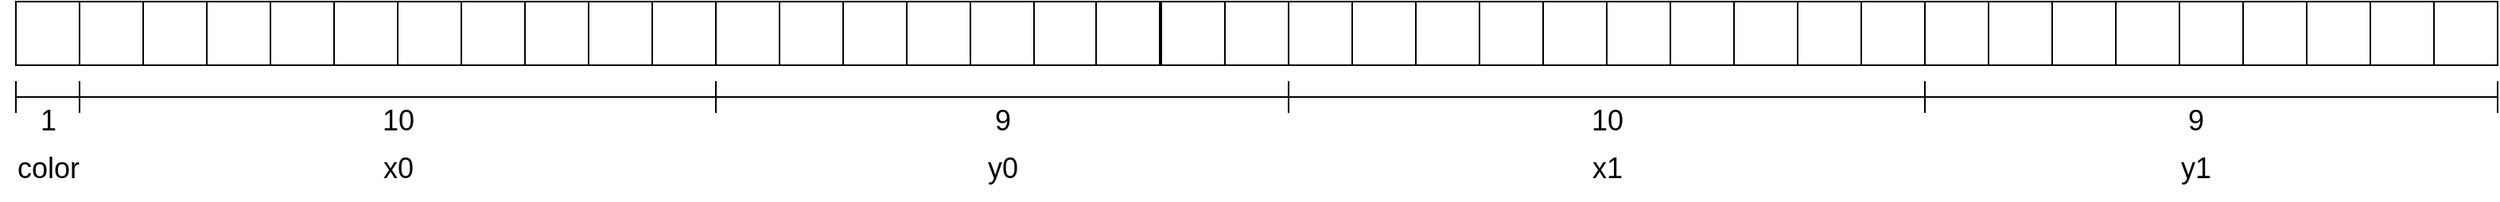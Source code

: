 <mxfile version="22.0.1" type="device">
  <diagram name="Page-1" id="AKGFEVJWhegFH3RxbXjJ">
    <mxGraphModel dx="1830" dy="1305" grid="1" gridSize="10" guides="1" tooltips="1" connect="1" arrows="1" fold="1" page="1" pageScale="1" pageWidth="1100" pageHeight="850" math="1" shadow="0">
      <root>
        <mxCell id="0" />
        <mxCell id="1" parent="0" />
        <mxCell id="1UU0w9zzYwNGCcIXZTbB-11" value="" style="whiteSpace=wrap;html=1;aspect=fixed;" vertex="1" parent="1">
          <mxGeometry x="280" y="240" width="40" height="40" as="geometry" />
        </mxCell>
        <mxCell id="1UU0w9zzYwNGCcIXZTbB-12" value="" style="whiteSpace=wrap;html=1;aspect=fixed;" vertex="1" parent="1">
          <mxGeometry x="320" y="240" width="40" height="40" as="geometry" />
        </mxCell>
        <mxCell id="1UU0w9zzYwNGCcIXZTbB-19" value="" style="whiteSpace=wrap;html=1;aspect=fixed;" vertex="1" parent="1">
          <mxGeometry x="360" y="240" width="40" height="40" as="geometry" />
        </mxCell>
        <mxCell id="1UU0w9zzYwNGCcIXZTbB-20" value="" style="whiteSpace=wrap;html=1;aspect=fixed;" vertex="1" parent="1">
          <mxGeometry x="400" y="240" width="40" height="40" as="geometry" />
        </mxCell>
        <mxCell id="1UU0w9zzYwNGCcIXZTbB-21" value="" style="whiteSpace=wrap;html=1;aspect=fixed;" vertex="1" parent="1">
          <mxGeometry x="440" y="240" width="40" height="40" as="geometry" />
        </mxCell>
        <mxCell id="1UU0w9zzYwNGCcIXZTbB-22" value="" style="whiteSpace=wrap;html=1;aspect=fixed;" vertex="1" parent="1">
          <mxGeometry x="480" y="240" width="40" height="40" as="geometry" />
        </mxCell>
        <mxCell id="1UU0w9zzYwNGCcIXZTbB-23" value="" style="whiteSpace=wrap;html=1;aspect=fixed;" vertex="1" parent="1">
          <mxGeometry x="520" y="240" width="40" height="40" as="geometry" />
        </mxCell>
        <mxCell id="1UU0w9zzYwNGCcIXZTbB-24" value="" style="whiteSpace=wrap;html=1;aspect=fixed;" vertex="1" parent="1">
          <mxGeometry x="560" y="240" width="40" height="40" as="geometry" />
        </mxCell>
        <mxCell id="1UU0w9zzYwNGCcIXZTbB-25" value="" style="whiteSpace=wrap;html=1;aspect=fixed;" vertex="1" parent="1">
          <mxGeometry x="600" y="240" width="40" height="40" as="geometry" />
        </mxCell>
        <mxCell id="1UU0w9zzYwNGCcIXZTbB-26" value="" style="whiteSpace=wrap;html=1;aspect=fixed;" vertex="1" parent="1">
          <mxGeometry x="640" y="240" width="40" height="40" as="geometry" />
        </mxCell>
        <mxCell id="1UU0w9zzYwNGCcIXZTbB-27" value="" style="whiteSpace=wrap;html=1;aspect=fixed;" vertex="1" parent="1">
          <mxGeometry x="680" y="240" width="40" height="40" as="geometry" />
        </mxCell>
        <mxCell id="1UU0w9zzYwNGCcIXZTbB-28" value="" style="whiteSpace=wrap;html=1;aspect=fixed;" vertex="1" parent="1">
          <mxGeometry x="720" y="240" width="40" height="40" as="geometry" />
        </mxCell>
        <mxCell id="1UU0w9zzYwNGCcIXZTbB-29" value="" style="whiteSpace=wrap;html=1;aspect=fixed;" vertex="1" parent="1">
          <mxGeometry x="760" y="240" width="40" height="40" as="geometry" />
        </mxCell>
        <mxCell id="1UU0w9zzYwNGCcIXZTbB-30" value="" style="whiteSpace=wrap;html=1;aspect=fixed;" vertex="1" parent="1">
          <mxGeometry x="800" y="240" width="40" height="40" as="geometry" />
        </mxCell>
        <mxCell id="1UU0w9zzYwNGCcIXZTbB-31" value="" style="whiteSpace=wrap;html=1;aspect=fixed;" vertex="1" parent="1">
          <mxGeometry x="840" y="240" width="40" height="40" as="geometry" />
        </mxCell>
        <mxCell id="1UU0w9zzYwNGCcIXZTbB-32" value="" style="whiteSpace=wrap;html=1;aspect=fixed;" vertex="1" parent="1">
          <mxGeometry x="880" y="240" width="40" height="40" as="geometry" />
        </mxCell>
        <mxCell id="1UU0w9zzYwNGCcIXZTbB-33" value="" style="whiteSpace=wrap;html=1;aspect=fixed;" vertex="1" parent="1">
          <mxGeometry x="920" y="240" width="40" height="40" as="geometry" />
        </mxCell>
        <mxCell id="1UU0w9zzYwNGCcIXZTbB-34" value="" style="whiteSpace=wrap;html=1;aspect=fixed;" vertex="1" parent="1">
          <mxGeometry x="959" y="240" width="40" height="40" as="geometry" />
        </mxCell>
        <mxCell id="1UU0w9zzYwNGCcIXZTbB-35" value="" style="whiteSpace=wrap;html=1;aspect=fixed;" vertex="1" parent="1">
          <mxGeometry x="1000" y="240" width="40" height="40" as="geometry" />
        </mxCell>
        <mxCell id="1UU0w9zzYwNGCcIXZTbB-36" value="" style="whiteSpace=wrap;html=1;aspect=fixed;" vertex="1" parent="1">
          <mxGeometry x="1040" y="240" width="40" height="40" as="geometry" />
        </mxCell>
        <mxCell id="1UU0w9zzYwNGCcIXZTbB-37" value="" style="whiteSpace=wrap;html=1;aspect=fixed;" vertex="1" parent="1">
          <mxGeometry x="1080" y="240" width="40" height="40" as="geometry" />
        </mxCell>
        <mxCell id="1UU0w9zzYwNGCcIXZTbB-38" value="" style="whiteSpace=wrap;html=1;aspect=fixed;" vertex="1" parent="1">
          <mxGeometry x="1120" y="240" width="40" height="40" as="geometry" />
        </mxCell>
        <mxCell id="1UU0w9zzYwNGCcIXZTbB-39" value="" style="whiteSpace=wrap;html=1;aspect=fixed;" vertex="1" parent="1">
          <mxGeometry x="1160" y="240" width="40" height="40" as="geometry" />
        </mxCell>
        <mxCell id="1UU0w9zzYwNGCcIXZTbB-40" value="" style="whiteSpace=wrap;html=1;aspect=fixed;" vertex="1" parent="1">
          <mxGeometry x="1200" y="240" width="40" height="40" as="geometry" />
        </mxCell>
        <mxCell id="1UU0w9zzYwNGCcIXZTbB-41" value="" style="whiteSpace=wrap;html=1;aspect=fixed;" vertex="1" parent="1">
          <mxGeometry x="1240" y="240" width="40" height="40" as="geometry" />
        </mxCell>
        <mxCell id="1UU0w9zzYwNGCcIXZTbB-42" value="" style="whiteSpace=wrap;html=1;aspect=fixed;" vertex="1" parent="1">
          <mxGeometry x="1280" y="240" width="40" height="40" as="geometry" />
        </mxCell>
        <mxCell id="1UU0w9zzYwNGCcIXZTbB-43" value="" style="whiteSpace=wrap;html=1;aspect=fixed;" vertex="1" parent="1">
          <mxGeometry x="1320" y="240" width="40" height="40" as="geometry" />
        </mxCell>
        <mxCell id="1UU0w9zzYwNGCcIXZTbB-44" value="" style="whiteSpace=wrap;html=1;aspect=fixed;" vertex="1" parent="1">
          <mxGeometry x="1360" y="240" width="40" height="40" as="geometry" />
        </mxCell>
        <mxCell id="1UU0w9zzYwNGCcIXZTbB-45" value="" style="whiteSpace=wrap;html=1;aspect=fixed;" vertex="1" parent="1">
          <mxGeometry x="1400" y="240" width="40" height="40" as="geometry" />
        </mxCell>
        <mxCell id="1UU0w9zzYwNGCcIXZTbB-46" value="" style="whiteSpace=wrap;html=1;aspect=fixed;" vertex="1" parent="1">
          <mxGeometry x="1440" y="240" width="40" height="40" as="geometry" />
        </mxCell>
        <mxCell id="1UU0w9zzYwNGCcIXZTbB-47" value="" style="whiteSpace=wrap;html=1;aspect=fixed;" vertex="1" parent="1">
          <mxGeometry x="1480" y="240" width="40" height="40" as="geometry" />
        </mxCell>
        <mxCell id="1UU0w9zzYwNGCcIXZTbB-48" value="" style="whiteSpace=wrap;html=1;aspect=fixed;" vertex="1" parent="1">
          <mxGeometry x="1520" y="240" width="40" height="40" as="geometry" />
        </mxCell>
        <mxCell id="1UU0w9zzYwNGCcIXZTbB-49" value="" style="whiteSpace=wrap;html=1;aspect=fixed;" vertex="1" parent="1">
          <mxGeometry x="1560" y="240" width="40" height="40" as="geometry" />
        </mxCell>
        <mxCell id="1UU0w9zzYwNGCcIXZTbB-50" value="" style="whiteSpace=wrap;html=1;aspect=fixed;" vertex="1" parent="1">
          <mxGeometry x="1600" y="240" width="40" height="40" as="geometry" />
        </mxCell>
        <mxCell id="1UU0w9zzYwNGCcIXZTbB-51" value="" style="whiteSpace=wrap;html=1;aspect=fixed;" vertex="1" parent="1">
          <mxGeometry x="1640" y="240" width="40" height="40" as="geometry" />
        </mxCell>
        <mxCell id="1UU0w9zzYwNGCcIXZTbB-52" value="" style="whiteSpace=wrap;html=1;aspect=fixed;" vertex="1" parent="1">
          <mxGeometry x="1680" y="240" width="40" height="40" as="geometry" />
        </mxCell>
        <mxCell id="1UU0w9zzYwNGCcIXZTbB-53" value="" style="whiteSpace=wrap;html=1;aspect=fixed;" vertex="1" parent="1">
          <mxGeometry x="1720" y="240" width="40" height="40" as="geometry" />
        </mxCell>
        <mxCell id="1UU0w9zzYwNGCcIXZTbB-54" value="" style="whiteSpace=wrap;html=1;aspect=fixed;" vertex="1" parent="1">
          <mxGeometry x="1760" y="240" width="40" height="40" as="geometry" />
        </mxCell>
        <mxCell id="1UU0w9zzYwNGCcIXZTbB-55" value="" style="whiteSpace=wrap;html=1;aspect=fixed;" vertex="1" parent="1">
          <mxGeometry x="1800" y="240" width="40" height="40" as="geometry" />
        </mxCell>
        <mxCell id="1UU0w9zzYwNGCcIXZTbB-56" value="" style="shape=crossbar;whiteSpace=wrap;html=1;rounded=1;" vertex="1" parent="1">
          <mxGeometry x="280" y="290" width="40" height="20" as="geometry" />
        </mxCell>
        <mxCell id="1UU0w9zzYwNGCcIXZTbB-58" value="color" style="text;html=1;align=center;verticalAlign=middle;resizable=0;points=[];autosize=1;strokeColor=none;fillColor=none;fontSize=18;" vertex="1" parent="1">
          <mxGeometry x="270" y="325" width="60" height="40" as="geometry" />
        </mxCell>
        <mxCell id="1UU0w9zzYwNGCcIXZTbB-59" value="" style="shape=crossbar;whiteSpace=wrap;html=1;rounded=1;" vertex="1" parent="1">
          <mxGeometry x="320" y="290" width="400" height="20" as="geometry" />
        </mxCell>
        <mxCell id="1UU0w9zzYwNGCcIXZTbB-60" value="" style="shape=crossbar;whiteSpace=wrap;html=1;rounded=1;" vertex="1" parent="1">
          <mxGeometry x="1480" y="290" width="360" height="20" as="geometry" />
        </mxCell>
        <mxCell id="1UU0w9zzYwNGCcIXZTbB-62" value="9" style="text;html=1;align=center;verticalAlign=middle;resizable=0;points=[];autosize=1;strokeColor=none;fillColor=none;fontSize=18;" vertex="1" parent="1">
          <mxGeometry x="1635" y="295" width="30" height="40" as="geometry" />
        </mxCell>
        <mxCell id="1UU0w9zzYwNGCcIXZTbB-63" value="y1" style="text;html=1;align=center;verticalAlign=middle;resizable=0;points=[];autosize=1;strokeColor=none;fillColor=none;fontSize=18;" vertex="1" parent="1">
          <mxGeometry x="1630" y="325" width="40" height="40" as="geometry" />
        </mxCell>
        <mxCell id="1UU0w9zzYwNGCcIXZTbB-64" value="" style="shape=crossbar;whiteSpace=wrap;html=1;rounded=1;" vertex="1" parent="1">
          <mxGeometry x="1080" y="290" width="400" height="20" as="geometry" />
        </mxCell>
        <mxCell id="1UU0w9zzYwNGCcIXZTbB-65" value="10" style="text;html=1;align=center;verticalAlign=middle;resizable=0;points=[];autosize=1;strokeColor=none;fillColor=none;fontSize=18;" vertex="1" parent="1">
          <mxGeometry x="1260" y="295" width="40" height="40" as="geometry" />
        </mxCell>
        <mxCell id="1UU0w9zzYwNGCcIXZTbB-66" value="x1" style="text;html=1;align=center;verticalAlign=middle;resizable=0;points=[];autosize=1;strokeColor=none;fillColor=none;fontSize=18;" vertex="1" parent="1">
          <mxGeometry x="1260" y="325" width="40" height="40" as="geometry" />
        </mxCell>
        <mxCell id="1UU0w9zzYwNGCcIXZTbB-67" value="" style="shape=crossbar;whiteSpace=wrap;html=1;rounded=1;" vertex="1" parent="1">
          <mxGeometry x="720" y="290" width="360" height="20" as="geometry" />
        </mxCell>
        <mxCell id="1UU0w9zzYwNGCcIXZTbB-68" value="9" style="text;html=1;align=center;verticalAlign=middle;resizable=0;points=[];autosize=1;strokeColor=none;fillColor=none;fontSize=18;" vertex="1" parent="1">
          <mxGeometry x="885" y="295" width="30" height="40" as="geometry" />
        </mxCell>
        <mxCell id="1UU0w9zzYwNGCcIXZTbB-69" value="y0" style="text;html=1;align=center;verticalAlign=middle;resizable=0;points=[];autosize=1;strokeColor=none;fillColor=none;fontSize=18;" vertex="1" parent="1">
          <mxGeometry x="880" y="325" width="40" height="40" as="geometry" />
        </mxCell>
        <mxCell id="1UU0w9zzYwNGCcIXZTbB-70" value="10" style="text;html=1;align=center;verticalAlign=middle;resizable=0;points=[];autosize=1;strokeColor=none;fillColor=none;fontSize=18;" vertex="1" parent="1">
          <mxGeometry x="500" y="295" width="40" height="40" as="geometry" />
        </mxCell>
        <mxCell id="1UU0w9zzYwNGCcIXZTbB-71" value="x0" style="text;html=1;align=center;verticalAlign=middle;resizable=0;points=[];autosize=1;strokeColor=none;fillColor=none;fontSize=18;" vertex="1" parent="1">
          <mxGeometry x="500" y="325" width="40" height="40" as="geometry" />
        </mxCell>
        <mxCell id="1UU0w9zzYwNGCcIXZTbB-72" value="1" style="text;html=1;align=center;verticalAlign=middle;resizable=0;points=[];autosize=1;strokeColor=none;fillColor=none;fontSize=18;" vertex="1" parent="1">
          <mxGeometry x="285" y="295" width="30" height="40" as="geometry" />
        </mxCell>
      </root>
    </mxGraphModel>
  </diagram>
</mxfile>
